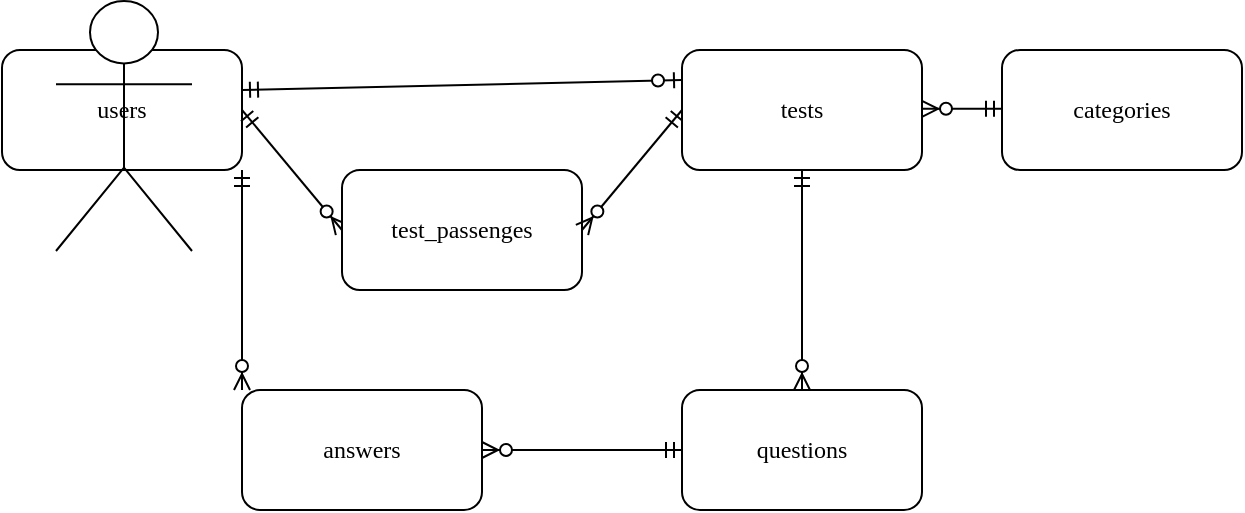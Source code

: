 <mxfile version="14.8.6" type="github">
  <diagram id="qdUMMqdy9mQdvQtbhTyN" name="Page-1">
    <mxGraphModel dx="925" dy="511" grid="1" gridSize="10" guides="1" tooltips="1" connect="1" arrows="1" fold="1" page="1" pageScale="1" pageWidth="827" pageHeight="1169" math="0" shadow="0">
      <root>
        <mxCell id="0" />
        <mxCell id="1" parent="0" />
        <mxCell id="wUjLrVzw0HKnTURF9Jyx-1" value="users" style="rounded=1;whiteSpace=wrap;html=1;fontFamily=Times New Roman;" vertex="1" parent="1">
          <mxGeometry x="130" y="100" width="120" height="60" as="geometry" />
        </mxCell>
        <mxCell id="wUjLrVzw0HKnTURF9Jyx-4" value="" style="endArrow=ERzeroToMany;html=1;fontFamily=Times New Roman;endFill=1;exitX=1;exitY=0.5;exitDx=0;exitDy=0;startArrow=ERmandOne;startFill=0;entryX=0;entryY=0.5;entryDx=0;entryDy=0;" edge="1" parent="1" source="wUjLrVzw0HKnTURF9Jyx-1" target="wUjLrVzw0HKnTURF9Jyx-5">
          <mxGeometry width="50" height="50" relative="1" as="geometry">
            <mxPoint x="300" y="180" as="sourcePoint" />
            <mxPoint x="310" y="130" as="targetPoint" />
          </mxGeometry>
        </mxCell>
        <mxCell id="wUjLrVzw0HKnTURF9Jyx-5" value="test_passenges" style="rounded=1;whiteSpace=wrap;html=1;fontFamily=Times New Roman;" vertex="1" parent="1">
          <mxGeometry x="300" y="160" width="120" height="60" as="geometry" />
        </mxCell>
        <mxCell id="wUjLrVzw0HKnTURF9Jyx-7" value="" style="endArrow=ERzeroToMany;html=1;fontFamily=Times New Roman;endFill=1;startArrow=ERmandOne;startFill=0;entryX=1;entryY=0.5;entryDx=0;entryDy=0;exitX=0;exitY=0.5;exitDx=0;exitDy=0;" edge="1" parent="1" source="wUjLrVzw0HKnTURF9Jyx-8" target="wUjLrVzw0HKnTURF9Jyx-5">
          <mxGeometry width="50" height="50" relative="1" as="geometry">
            <mxPoint x="550" y="130" as="sourcePoint" />
            <mxPoint x="430" y="130" as="targetPoint" />
          </mxGeometry>
        </mxCell>
        <mxCell id="wUjLrVzw0HKnTURF9Jyx-8" value="tests" style="rounded=1;whiteSpace=wrap;html=1;fontFamily=Times New Roman;" vertex="1" parent="1">
          <mxGeometry x="470" y="100" width="120" height="60" as="geometry" />
        </mxCell>
        <mxCell id="wUjLrVzw0HKnTURF9Jyx-9" value="" style="shape=umlActor;verticalLabelPosition=bottom;verticalAlign=top;html=1;outlineConnect=0;fontFamily=Times New Roman;" vertex="1" parent="1">
          <mxGeometry x="157" y="75.5" width="68" height="125" as="geometry" />
        </mxCell>
        <mxCell id="wUjLrVzw0HKnTURF9Jyx-11" value="" style="endArrow=ERzeroToMany;html=1;fontFamily=Times New Roman;endFill=1;startArrow=ERmandOne;startFill=0;entryX=1;entryY=0.5;entryDx=0;entryDy=0;exitX=0;exitY=0.5;exitDx=0;exitDy=0;" edge="1" parent="1">
          <mxGeometry width="50" height="50" relative="1" as="geometry">
            <mxPoint x="630" y="129.41" as="sourcePoint" />
            <mxPoint x="590" y="129.41" as="targetPoint" />
          </mxGeometry>
        </mxCell>
        <mxCell id="wUjLrVzw0HKnTURF9Jyx-15" value="categories" style="rounded=1;whiteSpace=wrap;html=1;fontFamily=Times New Roman;" vertex="1" parent="1">
          <mxGeometry x="630" y="100" width="120" height="60" as="geometry" />
        </mxCell>
        <mxCell id="wUjLrVzw0HKnTURF9Jyx-16" value="" style="endArrow=ERzeroToMany;html=1;fontFamily=Times New Roman;endFill=1;startArrow=ERmandOne;startFill=0;exitX=0;exitY=0.5;exitDx=0;exitDy=0;" edge="1" parent="1" target="wUjLrVzw0HKnTURF9Jyx-17">
          <mxGeometry width="50" height="50" relative="1" as="geometry">
            <mxPoint x="530" y="160.0" as="sourcePoint" />
            <mxPoint x="530" y="220" as="targetPoint" />
          </mxGeometry>
        </mxCell>
        <mxCell id="wUjLrVzw0HKnTURF9Jyx-17" value="questions" style="rounded=1;whiteSpace=wrap;html=1;fontFamily=Times New Roman;" vertex="1" parent="1">
          <mxGeometry x="470" y="270" width="120" height="60" as="geometry" />
        </mxCell>
        <mxCell id="wUjLrVzw0HKnTURF9Jyx-18" value="" style="endArrow=ERzeroToMany;html=1;fontFamily=Times New Roman;endFill=1;exitX=1;exitY=1;exitDx=0;exitDy=0;startArrow=ERmandOne;startFill=0;entryX=0;entryY=0;entryDx=0;entryDy=0;" edge="1" parent="1" source="wUjLrVzw0HKnTURF9Jyx-1" target="wUjLrVzw0HKnTURF9Jyx-19">
          <mxGeometry width="50" height="50" relative="1" as="geometry">
            <mxPoint x="280" y="239.41" as="sourcePoint" />
            <mxPoint x="340" y="239.41" as="targetPoint" />
          </mxGeometry>
        </mxCell>
        <mxCell id="wUjLrVzw0HKnTURF9Jyx-19" value="answers" style="rounded=1;whiteSpace=wrap;html=1;fontFamily=Times New Roman;" vertex="1" parent="1">
          <mxGeometry x="250" y="270" width="120" height="60" as="geometry" />
        </mxCell>
        <mxCell id="wUjLrVzw0HKnTURF9Jyx-20" value="" style="endArrow=ERzeroToMany;html=1;fontFamily=Times New Roman;endFill=1;exitX=0;exitY=0.5;exitDx=0;exitDy=0;startArrow=ERmandOne;startFill=0;entryX=1;entryY=0.5;entryDx=0;entryDy=0;" edge="1" parent="1" source="wUjLrVzw0HKnTURF9Jyx-17" target="wUjLrVzw0HKnTURF9Jyx-19">
          <mxGeometry width="50" height="50" relative="1" as="geometry">
            <mxPoint x="470" y="240" as="sourcePoint" />
            <mxPoint x="490" y="300" as="targetPoint" />
          </mxGeometry>
        </mxCell>
        <mxCell id="wUjLrVzw0HKnTURF9Jyx-31" value="" style="endArrow=ERzeroToOne;html=1;fontFamily=Times New Roman;endFill=1;exitX=1;exitY=0.5;exitDx=0;exitDy=0;startArrow=ERmandOne;startFill=0;entryX=0;entryY=0.25;entryDx=0;entryDy=0;" edge="1" parent="1" target="wUjLrVzw0HKnTURF9Jyx-8">
          <mxGeometry width="50" height="50" relative="1" as="geometry">
            <mxPoint x="250" y="120" as="sourcePoint" />
            <mxPoint x="300" y="180" as="targetPoint" />
          </mxGeometry>
        </mxCell>
      </root>
    </mxGraphModel>
  </diagram>
</mxfile>
